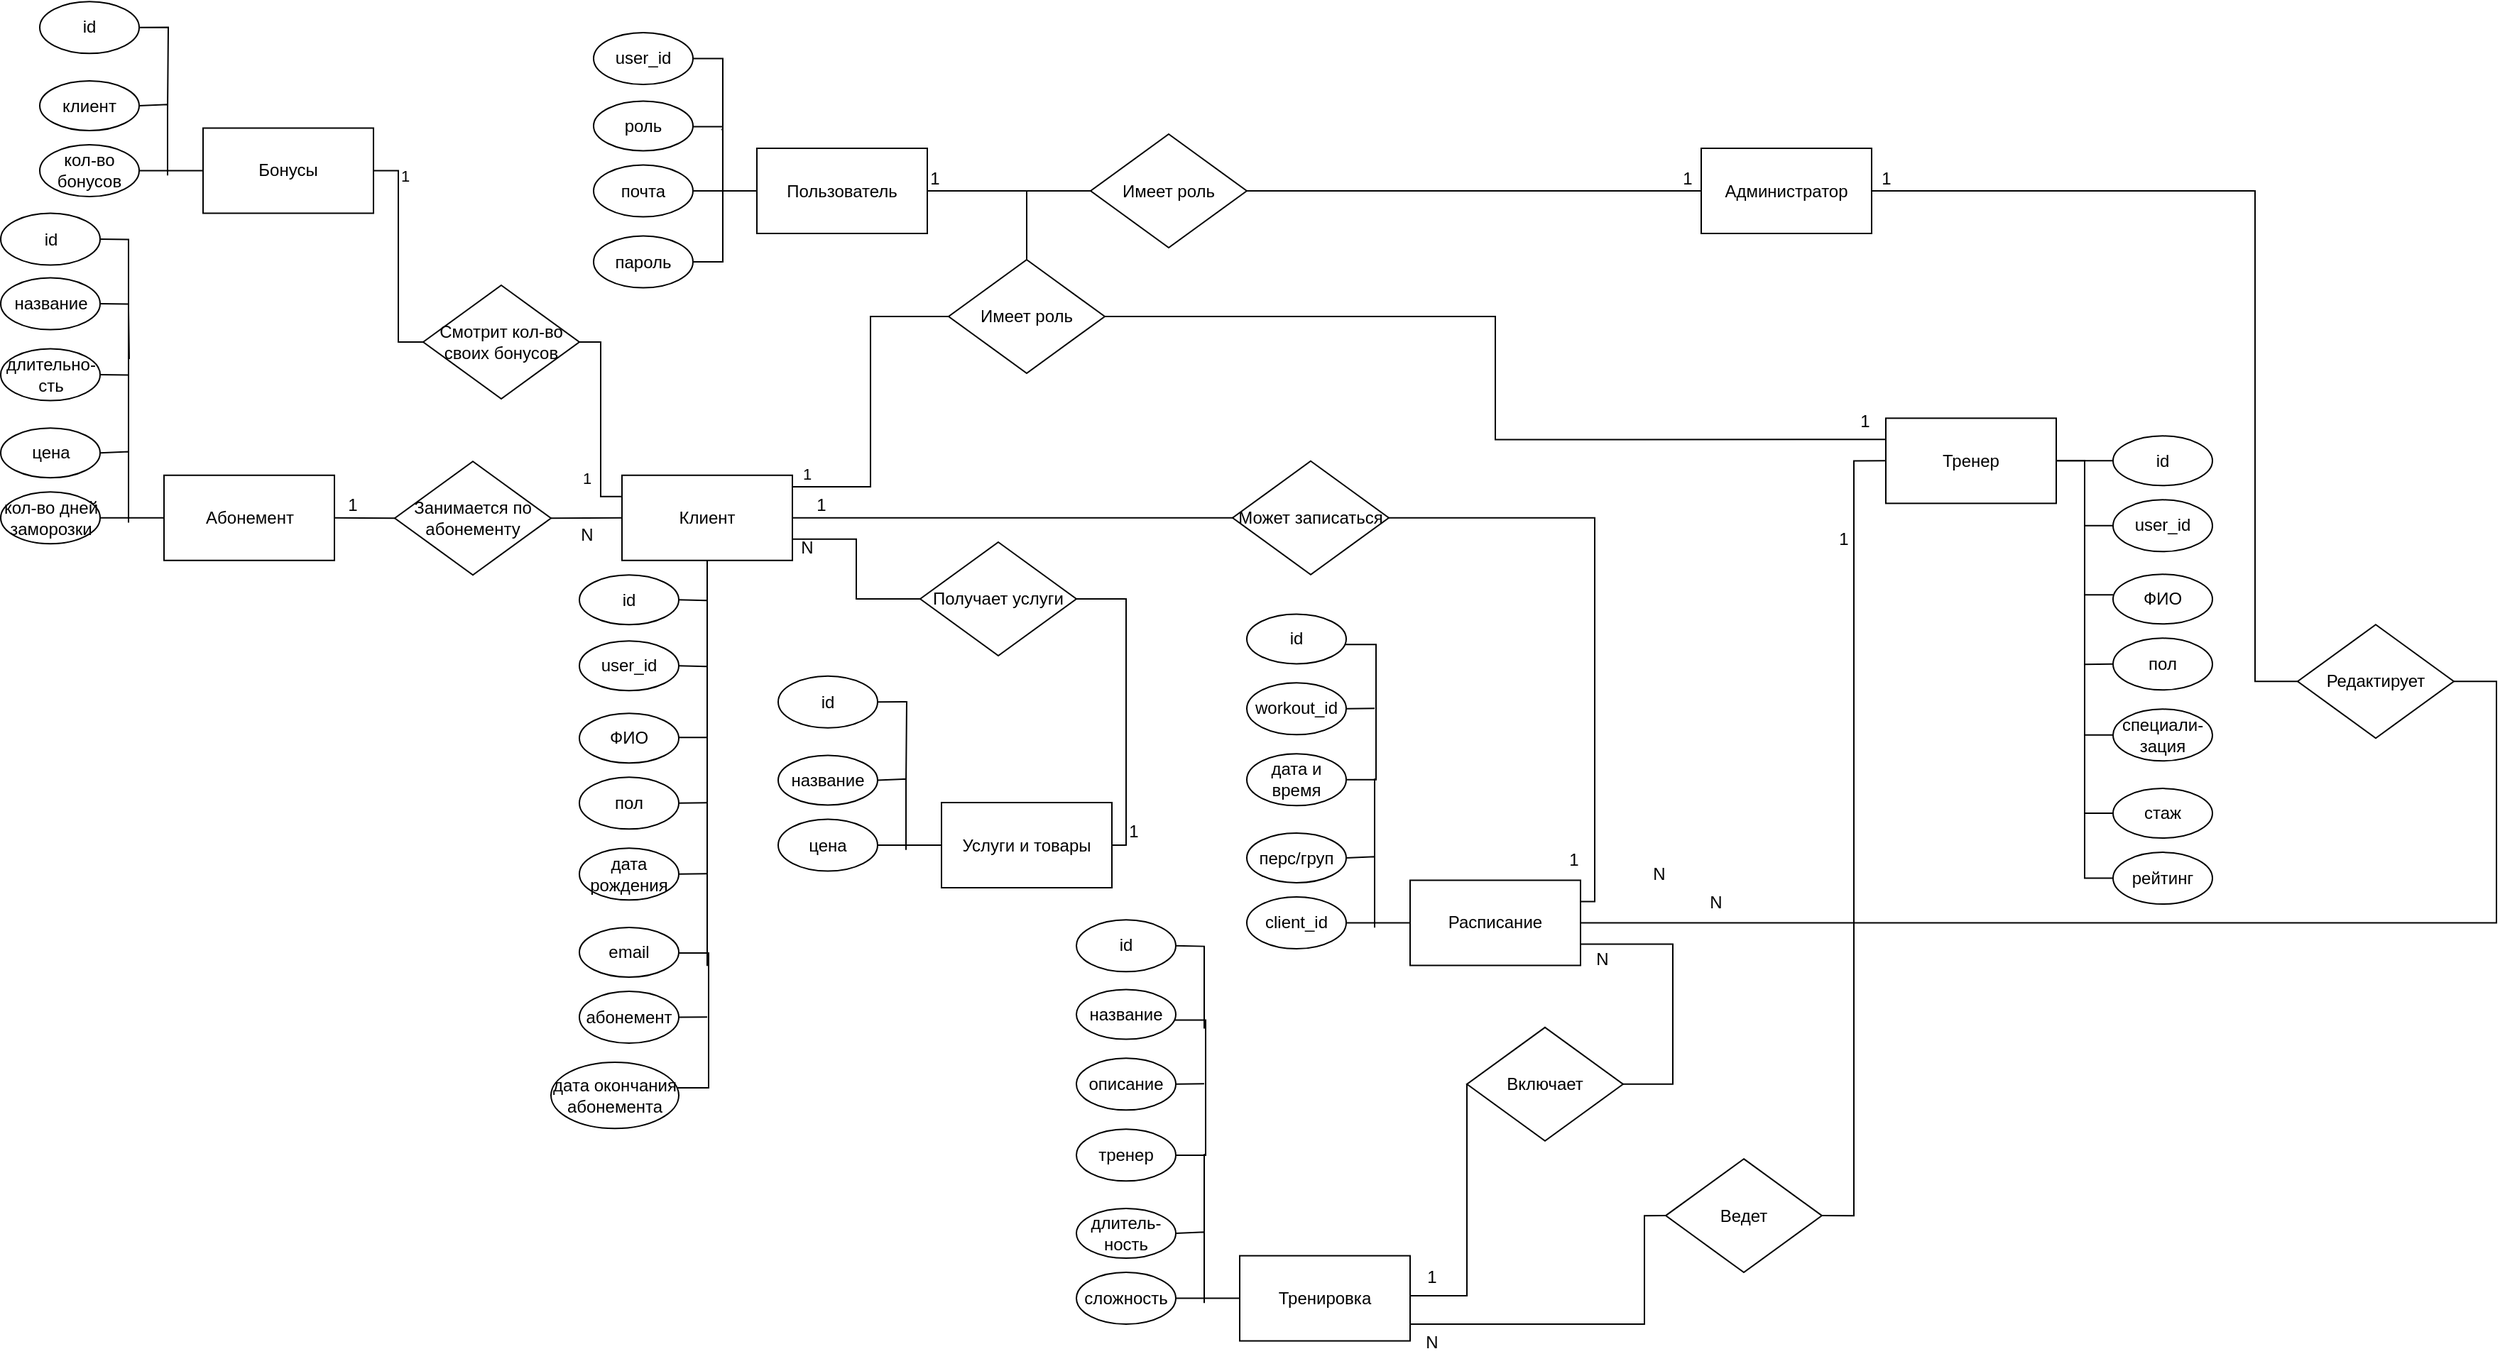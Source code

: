 <mxfile version="23.1.5" type="device">
  <diagram id="RnCLzUl4eSxEsvMVz8-o" name="Page-1">
    <mxGraphModel dx="2470" dy="843" grid="1" gridSize="10" guides="1" tooltips="1" connect="1" arrows="1" fold="1" page="1" pageScale="1" pageWidth="850" pageHeight="1100" math="0" shadow="0">
      <root>
        <mxCell id="0" />
        <mxCell id="1" parent="0" />
        <mxCell id="U9l8ZiFaZ61yjVG8_agF-72" style="edgeStyle=orthogonalEdgeStyle;rounded=0;orthogonalLoop=1;jettySize=auto;html=1;exitX=1;exitY=0.5;exitDx=0;exitDy=0;entryX=0.5;entryY=0;entryDx=0;entryDy=0;startArrow=none;startFill=0;endArrow=none;endFill=0;" parent="1" source="QEzAl2PrGgzdigAZb0rT-1" target="QEzAl2PrGgzdigAZb0rT-14" edge="1">
          <mxGeometry relative="1" as="geometry">
            <Array as="points">
              <mxPoint x="325" y="602" />
            </Array>
          </mxGeometry>
        </mxCell>
        <mxCell id="QEzAl2PrGgzdigAZb0rT-1" value="Пользователь" style="rounded=0;whiteSpace=wrap;html=1;" parent="1" vertex="1">
          <mxGeometry x="135" y="571.5" width="120" height="60" as="geometry" />
        </mxCell>
        <mxCell id="QEzAl2PrGgzdigAZb0rT-14" value="Имеет роль" style="rhombus;whiteSpace=wrap;html=1;" parent="1" vertex="1">
          <mxGeometry x="270" y="650" width="110" height="80" as="geometry" />
        </mxCell>
        <mxCell id="QEzAl2PrGgzdigAZb0rT-53" value="Получает услуги" style="rhombus;whiteSpace=wrap;html=1;" parent="1" vertex="1">
          <mxGeometry x="250" y="849" width="110" height="80" as="geometry" />
        </mxCell>
        <mxCell id="3AcrKB5KS1CkjY7Gb4UU-227" value="user_id" style="ellipse;whiteSpace=wrap;html=1;" parent="1" vertex="1">
          <mxGeometry x="20" y="490" width="70" height="36.5" as="geometry" />
        </mxCell>
        <mxCell id="3AcrKB5KS1CkjY7Gb4UU-230" value="роль" style="ellipse;whiteSpace=wrap;html=1;" parent="1" vertex="1">
          <mxGeometry x="20" y="538.25" width="70" height="35" as="geometry" />
        </mxCell>
        <mxCell id="3AcrKB5KS1CkjY7Gb4UU-231" value="почта" style="ellipse;whiteSpace=wrap;html=1;" parent="1" vertex="1">
          <mxGeometry x="20" y="583.25" width="70" height="36.5" as="geometry" />
        </mxCell>
        <mxCell id="3AcrKB5KS1CkjY7Gb4UU-232" value="пароль" style="ellipse;whiteSpace=wrap;html=1;" parent="1" vertex="1">
          <mxGeometry x="20" y="633.25" width="70" height="36.5" as="geometry" />
        </mxCell>
        <mxCell id="3AcrKB5KS1CkjY7Gb4UU-234" style="edgeStyle=orthogonalEdgeStyle;rounded=0;orthogonalLoop=1;jettySize=auto;html=1;startArrow=none;startFill=0;endArrow=none;endFill=0;" parent="1" source="3AcrKB5KS1CkjY7Gb4UU-232" target="3AcrKB5KS1CkjY7Gb4UU-230" edge="1">
          <mxGeometry relative="1" as="geometry">
            <mxPoint x="95.001" y="648.25" as="sourcePoint" />
            <mxPoint x="95.56" y="555.75" as="targetPoint" />
            <Array as="points">
              <mxPoint x="111" y="651.25" />
              <mxPoint x="111" y="556.25" />
            </Array>
          </mxGeometry>
        </mxCell>
        <mxCell id="3AcrKB5KS1CkjY7Gb4UU-235" value="" style="endArrow=none;html=1;rounded=0;exitX=1;exitY=0.5;exitDx=0;exitDy=0;" parent="1" source="3AcrKB5KS1CkjY7Gb4UU-231" target="QEzAl2PrGgzdigAZb0rT-1" edge="1">
          <mxGeometry width="50" height="50" relative="1" as="geometry">
            <mxPoint x="245" y="608.25" as="sourcePoint" />
            <mxPoint x="295" y="558.25" as="targetPoint" />
          </mxGeometry>
        </mxCell>
        <mxCell id="3AcrKB5KS1CkjY7Gb4UU-236" value="" style="endArrow=none;html=1;rounded=0;edgeStyle=orthogonalEdgeStyle;" parent="1" edge="1">
          <mxGeometry width="50" height="50" relative="1" as="geometry">
            <mxPoint x="90" y="508.25" as="sourcePoint" />
            <mxPoint x="110" y="558.25" as="targetPoint" />
            <Array as="points">
              <mxPoint x="90" y="509.25" />
              <mxPoint x="111" y="509.25" />
              <mxPoint x="111" y="558.25" />
            </Array>
          </mxGeometry>
        </mxCell>
        <mxCell id="3AcrKB5KS1CkjY7Gb4UU-237" value="Клиент" style="rounded=0;whiteSpace=wrap;html=1;" parent="1" vertex="1">
          <mxGeometry x="40" y="801.88" width="120" height="60" as="geometry" />
        </mxCell>
        <mxCell id="3AcrKB5KS1CkjY7Gb4UU-239" value="email" style="ellipse;whiteSpace=wrap;html=1;" parent="1" vertex="1">
          <mxGeometry x="10" y="1120.5" width="70" height="35" as="geometry" />
        </mxCell>
        <mxCell id="3AcrKB5KS1CkjY7Gb4UU-240" value="абонемент" style="ellipse;whiteSpace=wrap;html=1;" parent="1" vertex="1">
          <mxGeometry x="10" y="1165.5" width="70" height="36.5" as="geometry" />
        </mxCell>
        <mxCell id="3AcrKB5KS1CkjY7Gb4UU-241" value="дата окончания абонемента" style="ellipse;whiteSpace=wrap;html=1;" parent="1" vertex="1">
          <mxGeometry x="-10" y="1215.5" width="90" height="46.62" as="geometry" />
        </mxCell>
        <mxCell id="3AcrKB5KS1CkjY7Gb4UU-242" style="edgeStyle=orthogonalEdgeStyle;rounded=0;orthogonalLoop=1;jettySize=auto;html=1;startArrow=none;startFill=0;endArrow=none;endFill=0;" parent="1" source="3AcrKB5KS1CkjY7Gb4UU-241" target="3AcrKB5KS1CkjY7Gb4UU-239" edge="1">
          <mxGeometry relative="1" as="geometry">
            <mxPoint x="85.001" y="1230.5" as="sourcePoint" />
            <mxPoint x="85.56" y="1138" as="targetPoint" />
            <Array as="points">
              <mxPoint x="101" y="1233.5" />
              <mxPoint x="101" y="1138.5" />
            </Array>
          </mxGeometry>
        </mxCell>
        <mxCell id="3AcrKB5KS1CkjY7Gb4UU-249" value="ФИО" style="ellipse;whiteSpace=wrap;html=1;" parent="1" vertex="1">
          <mxGeometry x="10" y="969.62" width="70" height="35" as="geometry" />
        </mxCell>
        <mxCell id="3AcrKB5KS1CkjY7Gb4UU-250" value="пол" style="ellipse;whiteSpace=wrap;html=1;" parent="1" vertex="1">
          <mxGeometry x="10" y="1014.62" width="70" height="36.5" as="geometry" />
        </mxCell>
        <mxCell id="3AcrKB5KS1CkjY7Gb4UU-251" value="дата рождения" style="ellipse;whiteSpace=wrap;html=1;" parent="1" vertex="1">
          <mxGeometry x="10" y="1064.62" width="70" height="36.5" as="geometry" />
        </mxCell>
        <mxCell id="3AcrKB5KS1CkjY7Gb4UU-254" value="" style="endArrow=none;html=1;rounded=0;exitX=1;exitY=0.5;exitDx=0;exitDy=0;" parent="1" source="3AcrKB5KS1CkjY7Gb4UU-250" edge="1">
          <mxGeometry width="50" height="50" relative="1" as="geometry">
            <mxPoint x="120" y="1089.62" as="sourcePoint" />
            <mxPoint x="100" y="1032.62" as="targetPoint" />
          </mxGeometry>
        </mxCell>
        <mxCell id="3AcrKB5KS1CkjY7Gb4UU-256" value="id" style="ellipse;whiteSpace=wrap;html=1;" parent="1" vertex="1">
          <mxGeometry x="10" y="872.12" width="70" height="35" as="geometry" />
        </mxCell>
        <mxCell id="3AcrKB5KS1CkjY7Gb4UU-257" value="user_id" style="ellipse;whiteSpace=wrap;html=1;" parent="1" vertex="1">
          <mxGeometry x="10" y="918.62" width="70" height="35" as="geometry" />
        </mxCell>
        <mxCell id="3AcrKB5KS1CkjY7Gb4UU-259" value="" style="endArrow=none;html=1;rounded=0;entryX=1;entryY=0.5;entryDx=0;entryDy=0;" parent="1" target="3AcrKB5KS1CkjY7Gb4UU-256" edge="1">
          <mxGeometry width="50" height="50" relative="1" as="geometry">
            <mxPoint x="100" y="992.12" as="sourcePoint" />
            <mxPoint x="320" y="1182.12" as="targetPoint" />
            <Array as="points">
              <mxPoint x="100" y="890.12" />
            </Array>
          </mxGeometry>
        </mxCell>
        <mxCell id="3AcrKB5KS1CkjY7Gb4UU-260" value="Тренер" style="rounded=0;whiteSpace=wrap;html=1;" parent="1" vertex="1">
          <mxGeometry x="930" y="761.68" width="120" height="60" as="geometry" />
        </mxCell>
        <mxCell id="3AcrKB5KS1CkjY7Gb4UU-261" value="стаж" style="ellipse;whiteSpace=wrap;html=1;" parent="1" vertex="1">
          <mxGeometry x="1090" y="1022.56" width="70" height="35" as="geometry" />
        </mxCell>
        <mxCell id="3AcrKB5KS1CkjY7Gb4UU-262" value="рейтинг" style="ellipse;whiteSpace=wrap;html=1;" parent="1" vertex="1">
          <mxGeometry x="1090" y="1067.56" width="70" height="36.5" as="geometry" />
        </mxCell>
        <mxCell id="3AcrKB5KS1CkjY7Gb4UU-266" value="ФИО" style="ellipse;whiteSpace=wrap;html=1;" parent="1" vertex="1">
          <mxGeometry x="1090" y="871.68" width="70" height="35" as="geometry" />
        </mxCell>
        <mxCell id="3AcrKB5KS1CkjY7Gb4UU-267" value="пол" style="ellipse;whiteSpace=wrap;html=1;" parent="1" vertex="1">
          <mxGeometry x="1090" y="916.68" width="70" height="36.5" as="geometry" />
        </mxCell>
        <mxCell id="3AcrKB5KS1CkjY7Gb4UU-268" value="специали-&lt;br&gt;зация" style="ellipse;whiteSpace=wrap;html=1;" parent="1" vertex="1">
          <mxGeometry x="1090" y="966.68" width="70" height="36.5" as="geometry" />
        </mxCell>
        <mxCell id="3AcrKB5KS1CkjY7Gb4UU-272" value="id" style="ellipse;whiteSpace=wrap;html=1;" parent="1" vertex="1">
          <mxGeometry x="1090" y="774.18" width="70" height="35" as="geometry" />
        </mxCell>
        <mxCell id="3AcrKB5KS1CkjY7Gb4UU-273" value="user_id" style="ellipse;whiteSpace=wrap;html=1;" parent="1" vertex="1">
          <mxGeometry x="1090" y="819.18" width="70" height="36.5" as="geometry" />
        </mxCell>
        <mxCell id="3AcrKB5KS1CkjY7Gb4UU-277" value="Тренировка" style="rounded=0;whiteSpace=wrap;html=1;" parent="1" vertex="1">
          <mxGeometry x="475" y="1351.81" width="120" height="60" as="geometry" />
        </mxCell>
        <mxCell id="3AcrKB5KS1CkjY7Gb4UU-278" value="длитель-ность" style="ellipse;whiteSpace=wrap;html=1;" parent="1" vertex="1">
          <mxGeometry x="360" y="1318.56" width="70" height="35" as="geometry" />
        </mxCell>
        <mxCell id="3AcrKB5KS1CkjY7Gb4UU-279" value="сложность" style="ellipse;whiteSpace=wrap;html=1;" parent="1" vertex="1">
          <mxGeometry x="360" y="1363.56" width="70" height="36.5" as="geometry" />
        </mxCell>
        <mxCell id="3AcrKB5KS1CkjY7Gb4UU-280" value="" style="endArrow=none;html=1;rounded=0;exitX=1;exitY=0.5;exitDx=0;exitDy=0;" parent="1" source="3AcrKB5KS1CkjY7Gb4UU-279" target="3AcrKB5KS1CkjY7Gb4UU-277" edge="1">
          <mxGeometry width="50" height="50" relative="1" as="geometry">
            <mxPoint x="585" y="1388.56" as="sourcePoint" />
            <mxPoint x="635" y="1338.56" as="targetPoint" />
          </mxGeometry>
        </mxCell>
        <mxCell id="3AcrKB5KS1CkjY7Gb4UU-281" value="название" style="ellipse;whiteSpace=wrap;html=1;" parent="1" vertex="1">
          <mxGeometry x="360" y="1164.31" width="70" height="35" as="geometry" />
        </mxCell>
        <mxCell id="3AcrKB5KS1CkjY7Gb4UU-282" value="описание" style="ellipse;whiteSpace=wrap;html=1;" parent="1" vertex="1">
          <mxGeometry x="360" y="1212.68" width="70" height="36.5" as="geometry" />
        </mxCell>
        <mxCell id="3AcrKB5KS1CkjY7Gb4UU-283" value="тренер" style="ellipse;whiteSpace=wrap;html=1;" parent="1" vertex="1">
          <mxGeometry x="360" y="1262.68" width="70" height="36.5" as="geometry" />
        </mxCell>
        <mxCell id="3AcrKB5KS1CkjY7Gb4UU-284" style="edgeStyle=orthogonalEdgeStyle;rounded=0;orthogonalLoop=1;jettySize=auto;html=1;startArrow=none;startFill=0;endArrow=none;endFill=0;" parent="1" source="3AcrKB5KS1CkjY7Gb4UU-283" target="3AcrKB5KS1CkjY7Gb4UU-281" edge="1">
          <mxGeometry relative="1" as="geometry">
            <mxPoint x="435.001" y="1277.68" as="sourcePoint" />
            <mxPoint x="435.56" y="1185.18" as="targetPoint" />
            <Array as="points">
              <mxPoint x="451" y="1280.68" />
              <mxPoint x="451" y="1185.68" />
            </Array>
          </mxGeometry>
        </mxCell>
        <mxCell id="3AcrKB5KS1CkjY7Gb4UU-285" value="" style="endArrow=none;html=1;rounded=0;exitX=1;exitY=0.5;exitDx=0;exitDy=0;" parent="1" source="3AcrKB5KS1CkjY7Gb4UU-282" edge="1">
          <mxGeometry width="50" height="50" relative="1" as="geometry">
            <mxPoint x="470" y="1287.68" as="sourcePoint" />
            <mxPoint x="450" y="1230.68" as="targetPoint" />
          </mxGeometry>
        </mxCell>
        <mxCell id="3AcrKB5KS1CkjY7Gb4UU-286" value="" style="endArrow=none;html=1;rounded=0;" parent="1" edge="1">
          <mxGeometry width="50" height="50" relative="1" as="geometry">
            <mxPoint x="450" y="1340.18" as="sourcePoint" />
            <mxPoint x="450" y="1280.18" as="targetPoint" />
          </mxGeometry>
        </mxCell>
        <mxCell id="3AcrKB5KS1CkjY7Gb4UU-288" value="id" style="ellipse;whiteSpace=wrap;html=1;" parent="1" vertex="1">
          <mxGeometry x="360" y="1115.18" width="70" height="36.5" as="geometry" />
        </mxCell>
        <mxCell id="3AcrKB5KS1CkjY7Gb4UU-289" value="" style="endArrow=none;html=1;rounded=0;exitX=1;exitY=0.5;exitDx=0;exitDy=0;" parent="1" source="3AcrKB5KS1CkjY7Gb4UU-288" edge="1">
          <mxGeometry width="50" height="50" relative="1" as="geometry">
            <mxPoint x="470" y="1190.18" as="sourcePoint" />
            <mxPoint x="450" y="1191.81" as="targetPoint" />
            <Array as="points">
              <mxPoint x="450" y="1133.81" />
            </Array>
          </mxGeometry>
        </mxCell>
        <mxCell id="3AcrKB5KS1CkjY7Gb4UU-291" value="" style="endArrow=none;html=1;rounded=0;entryX=1;entryY=0.5;entryDx=0;entryDy=0;" parent="1" target="3AcrKB5KS1CkjY7Gb4UU-278" edge="1">
          <mxGeometry width="50" height="50" relative="1" as="geometry">
            <mxPoint x="450" y="1385.18" as="sourcePoint" />
            <mxPoint x="490" y="1455.18" as="targetPoint" />
            <Array as="points">
              <mxPoint x="450" y="1335.18" />
            </Array>
          </mxGeometry>
        </mxCell>
        <mxCell id="3AcrKB5KS1CkjY7Gb4UU-292" value="Расписание" style="rounded=0;whiteSpace=wrap;html=1;" parent="1" vertex="1">
          <mxGeometry x="595" y="1087.25" width="120" height="60" as="geometry" />
        </mxCell>
        <mxCell id="3AcrKB5KS1CkjY7Gb4UU-293" value="перс/груп" style="ellipse;whiteSpace=wrap;html=1;" parent="1" vertex="1">
          <mxGeometry x="480" y="1054" width="70" height="35" as="geometry" />
        </mxCell>
        <mxCell id="3AcrKB5KS1CkjY7Gb4UU-294" value="client_id" style="ellipse;whiteSpace=wrap;html=1;" parent="1" vertex="1">
          <mxGeometry x="480" y="1099" width="70" height="36.5" as="geometry" />
        </mxCell>
        <mxCell id="3AcrKB5KS1CkjY7Gb4UU-295" value="" style="endArrow=none;html=1;rounded=0;exitX=1;exitY=0.5;exitDx=0;exitDy=0;" parent="1" source="3AcrKB5KS1CkjY7Gb4UU-294" target="3AcrKB5KS1CkjY7Gb4UU-292" edge="1">
          <mxGeometry width="50" height="50" relative="1" as="geometry">
            <mxPoint x="705" y="1124" as="sourcePoint" />
            <mxPoint x="755" y="1074" as="targetPoint" />
          </mxGeometry>
        </mxCell>
        <mxCell id="3AcrKB5KS1CkjY7Gb4UU-296" value="id" style="ellipse;whiteSpace=wrap;html=1;" parent="1" vertex="1">
          <mxGeometry x="480" y="899.75" width="70" height="35" as="geometry" />
        </mxCell>
        <mxCell id="3AcrKB5KS1CkjY7Gb4UU-297" value="workout_id" style="ellipse;whiteSpace=wrap;html=1;" parent="1" vertex="1">
          <mxGeometry x="480" y="948.12" width="70" height="36.5" as="geometry" />
        </mxCell>
        <mxCell id="3AcrKB5KS1CkjY7Gb4UU-298" value="дата и время" style="ellipse;whiteSpace=wrap;html=1;" parent="1" vertex="1">
          <mxGeometry x="480" y="998.12" width="70" height="36.5" as="geometry" />
        </mxCell>
        <mxCell id="3AcrKB5KS1CkjY7Gb4UU-299" style="edgeStyle=orthogonalEdgeStyle;rounded=0;orthogonalLoop=1;jettySize=auto;html=1;startArrow=none;startFill=0;endArrow=none;endFill=0;" parent="1" source="3AcrKB5KS1CkjY7Gb4UU-298" target="3AcrKB5KS1CkjY7Gb4UU-296" edge="1">
          <mxGeometry relative="1" as="geometry">
            <mxPoint x="555.001" y="1013.12" as="sourcePoint" />
            <mxPoint x="555.56" y="920.62" as="targetPoint" />
            <Array as="points">
              <mxPoint x="571" y="1016.12" />
              <mxPoint x="571" y="921.12" />
            </Array>
          </mxGeometry>
        </mxCell>
        <mxCell id="3AcrKB5KS1CkjY7Gb4UU-300" value="" style="endArrow=none;html=1;rounded=0;exitX=1;exitY=0.5;exitDx=0;exitDy=0;" parent="1" source="3AcrKB5KS1CkjY7Gb4UU-297" edge="1">
          <mxGeometry width="50" height="50" relative="1" as="geometry">
            <mxPoint x="590" y="1023.12" as="sourcePoint" />
            <mxPoint x="570" y="966.12" as="targetPoint" />
          </mxGeometry>
        </mxCell>
        <mxCell id="3AcrKB5KS1CkjY7Gb4UU-301" value="" style="endArrow=none;html=1;rounded=0;" parent="1" edge="1">
          <mxGeometry width="50" height="50" relative="1" as="geometry">
            <mxPoint x="570" y="1075.62" as="sourcePoint" />
            <mxPoint x="570" y="1015.62" as="targetPoint" />
          </mxGeometry>
        </mxCell>
        <mxCell id="3AcrKB5KS1CkjY7Gb4UU-304" value="" style="endArrow=none;html=1;rounded=0;entryX=1;entryY=0.5;entryDx=0;entryDy=0;" parent="1" target="3AcrKB5KS1CkjY7Gb4UU-293" edge="1">
          <mxGeometry width="50" height="50" relative="1" as="geometry">
            <mxPoint x="570" y="1120.62" as="sourcePoint" />
            <mxPoint x="610" y="1190.62" as="targetPoint" />
            <Array as="points">
              <mxPoint x="570" y="1070.62" />
            </Array>
          </mxGeometry>
        </mxCell>
        <mxCell id="3AcrKB5KS1CkjY7Gb4UU-306" value="Абонемент" style="rounded=0;whiteSpace=wrap;html=1;" parent="1" vertex="1">
          <mxGeometry x="-282.5" y="801.88" width="120" height="60" as="geometry" />
        </mxCell>
        <mxCell id="3AcrKB5KS1CkjY7Gb4UU-307" value="цена" style="ellipse;whiteSpace=wrap;html=1;" parent="1" vertex="1">
          <mxGeometry x="-397.5" y="768.63" width="70" height="35" as="geometry" />
        </mxCell>
        <mxCell id="3AcrKB5KS1CkjY7Gb4UU-308" value="кол-во дней заморозки" style="ellipse;whiteSpace=wrap;html=1;" parent="1" vertex="1">
          <mxGeometry x="-397.5" y="813.63" width="70" height="36.5" as="geometry" />
        </mxCell>
        <mxCell id="3AcrKB5KS1CkjY7Gb4UU-309" value="" style="endArrow=none;html=1;rounded=0;exitX=1;exitY=0.5;exitDx=0;exitDy=0;" parent="1" source="3AcrKB5KS1CkjY7Gb4UU-308" target="3AcrKB5KS1CkjY7Gb4UU-306" edge="1">
          <mxGeometry width="50" height="50" relative="1" as="geometry">
            <mxPoint x="-172.5" y="838.63" as="sourcePoint" />
            <mxPoint x="-122.5" y="788.63" as="targetPoint" />
          </mxGeometry>
        </mxCell>
        <mxCell id="3AcrKB5KS1CkjY7Gb4UU-311" value="название" style="ellipse;whiteSpace=wrap;html=1;" parent="1" vertex="1">
          <mxGeometry x="-397.5" y="662.75" width="70" height="36.5" as="geometry" />
        </mxCell>
        <mxCell id="3AcrKB5KS1CkjY7Gb4UU-312" value="длительно-сть" style="ellipse;whiteSpace=wrap;html=1;" parent="1" vertex="1">
          <mxGeometry x="-397.5" y="712.75" width="70" height="36.5" as="geometry" />
        </mxCell>
        <mxCell id="3AcrKB5KS1CkjY7Gb4UU-314" value="" style="endArrow=none;html=1;rounded=0;exitX=1;exitY=0.5;exitDx=0;exitDy=0;entryX=1;entryY=0.5;entryDx=0;entryDy=0;" parent="1" source="3AcrKB5KS1CkjY7Gb4UU-311" target="3AcrKB5KS1CkjY7Gb4UU-312" edge="1">
          <mxGeometry width="50" height="50" relative="1" as="geometry">
            <mxPoint x="-287.5" y="737.75" as="sourcePoint" />
            <mxPoint x="-307.5" y="680.75" as="targetPoint" />
            <Array as="points">
              <mxPoint x="-307.5" y="681.25" />
              <mxPoint x="-307.5" y="731.25" />
            </Array>
          </mxGeometry>
        </mxCell>
        <mxCell id="3AcrKB5KS1CkjY7Gb4UU-315" value="" style="endArrow=none;html=1;rounded=0;" parent="1" edge="1">
          <mxGeometry width="50" height="50" relative="1" as="geometry">
            <mxPoint x="-307.5" y="790.25" as="sourcePoint" />
            <mxPoint x="-307.5" y="730.25" as="targetPoint" />
          </mxGeometry>
        </mxCell>
        <mxCell id="3AcrKB5KS1CkjY7Gb4UU-318" value="" style="endArrow=none;html=1;rounded=0;entryX=1;entryY=0.5;entryDx=0;entryDy=0;" parent="1" target="3AcrKB5KS1CkjY7Gb4UU-307" edge="1">
          <mxGeometry width="50" height="50" relative="1" as="geometry">
            <mxPoint x="-307.5" y="835.25" as="sourcePoint" />
            <mxPoint x="-267.5" y="905.25" as="targetPoint" />
            <Array as="points">
              <mxPoint x="-307.5" y="785.25" />
            </Array>
          </mxGeometry>
        </mxCell>
        <mxCell id="3AcrKB5KS1CkjY7Gb4UU-320" value="Бонусы" style="rounded=0;whiteSpace=wrap;html=1;" parent="1" vertex="1">
          <mxGeometry x="-255" y="557.25" width="120" height="60" as="geometry" />
        </mxCell>
        <mxCell id="3AcrKB5KS1CkjY7Gb4UU-321" value="клиент" style="ellipse;whiteSpace=wrap;html=1;" parent="1" vertex="1">
          <mxGeometry x="-370" y="524.0" width="70" height="35" as="geometry" />
        </mxCell>
        <mxCell id="3AcrKB5KS1CkjY7Gb4UU-322" value="кол-во бонусов" style="ellipse;whiteSpace=wrap;html=1;" parent="1" vertex="1">
          <mxGeometry x="-370" y="569.0" width="70" height="36.5" as="geometry" />
        </mxCell>
        <mxCell id="3AcrKB5KS1CkjY7Gb4UU-323" value="" style="endArrow=none;html=1;rounded=0;exitX=1;exitY=0.5;exitDx=0;exitDy=0;" parent="1" source="3AcrKB5KS1CkjY7Gb4UU-322" target="3AcrKB5KS1CkjY7Gb4UU-320" edge="1">
          <mxGeometry width="50" height="50" relative="1" as="geometry">
            <mxPoint x="-145" y="594.0" as="sourcePoint" />
            <mxPoint x="-95" y="544.0" as="targetPoint" />
          </mxGeometry>
        </mxCell>
        <mxCell id="3AcrKB5KS1CkjY7Gb4UU-325" value="id" style="ellipse;whiteSpace=wrap;html=1;" parent="1" vertex="1">
          <mxGeometry x="-370" y="468.12" width="70" height="36.5" as="geometry" />
        </mxCell>
        <mxCell id="3AcrKB5KS1CkjY7Gb4UU-327" value="" style="endArrow=none;html=1;rounded=0;entryX=1;entryY=0.5;entryDx=0;entryDy=0;" parent="1" target="3AcrKB5KS1CkjY7Gb4UU-325" edge="1">
          <mxGeometry width="50" height="50" relative="1" as="geometry">
            <mxPoint x="-280" y="545.62" as="sourcePoint" />
            <mxPoint x="-280" y="485.62" as="targetPoint" />
            <Array as="points">
              <mxPoint x="-279.5" y="486.24" />
            </Array>
          </mxGeometry>
        </mxCell>
        <mxCell id="3AcrKB5KS1CkjY7Gb4UU-328" value="" style="endArrow=none;html=1;rounded=0;entryX=1;entryY=0.5;entryDx=0;entryDy=0;" parent="1" target="3AcrKB5KS1CkjY7Gb4UU-321" edge="1">
          <mxGeometry width="50" height="50" relative="1" as="geometry">
            <mxPoint x="-280" y="590.62" as="sourcePoint" />
            <mxPoint x="-240" y="660.62" as="targetPoint" />
            <Array as="points">
              <mxPoint x="-280" y="540.62" />
            </Array>
          </mxGeometry>
        </mxCell>
        <mxCell id="3AcrKB5KS1CkjY7Gb4UU-329" value="Услуги и товары" style="rounded=0;whiteSpace=wrap;html=1;" parent="1" vertex="1">
          <mxGeometry x="265" y="1032.5" width="120" height="60" as="geometry" />
        </mxCell>
        <mxCell id="3AcrKB5KS1CkjY7Gb4UU-330" value="название" style="ellipse;whiteSpace=wrap;html=1;" parent="1" vertex="1">
          <mxGeometry x="150" y="999.25" width="70" height="35" as="geometry" />
        </mxCell>
        <mxCell id="3AcrKB5KS1CkjY7Gb4UU-331" value="цена" style="ellipse;whiteSpace=wrap;html=1;" parent="1" vertex="1">
          <mxGeometry x="150" y="1044.25" width="70" height="36.5" as="geometry" />
        </mxCell>
        <mxCell id="3AcrKB5KS1CkjY7Gb4UU-332" value="" style="endArrow=none;html=1;rounded=0;exitX=1;exitY=0.5;exitDx=0;exitDy=0;" parent="1" source="3AcrKB5KS1CkjY7Gb4UU-331" target="3AcrKB5KS1CkjY7Gb4UU-329" edge="1">
          <mxGeometry width="50" height="50" relative="1" as="geometry">
            <mxPoint x="375" y="1069.25" as="sourcePoint" />
            <mxPoint x="425" y="1019.25" as="targetPoint" />
          </mxGeometry>
        </mxCell>
        <mxCell id="3AcrKB5KS1CkjY7Gb4UU-333" value="id" style="ellipse;whiteSpace=wrap;html=1;" parent="1" vertex="1">
          <mxGeometry x="150" y="943.37" width="70" height="36.5" as="geometry" />
        </mxCell>
        <mxCell id="3AcrKB5KS1CkjY7Gb4UU-334" value="" style="endArrow=none;html=1;rounded=0;entryX=1;entryY=0.5;entryDx=0;entryDy=0;" parent="1" target="3AcrKB5KS1CkjY7Gb4UU-333" edge="1">
          <mxGeometry width="50" height="50" relative="1" as="geometry">
            <mxPoint x="240" y="1020.87" as="sourcePoint" />
            <mxPoint x="240" y="960.87" as="targetPoint" />
            <Array as="points">
              <mxPoint x="240.5" y="961.49" />
            </Array>
          </mxGeometry>
        </mxCell>
        <mxCell id="3AcrKB5KS1CkjY7Gb4UU-335" value="" style="endArrow=none;html=1;rounded=0;entryX=1;entryY=0.5;entryDx=0;entryDy=0;" parent="1" target="3AcrKB5KS1CkjY7Gb4UU-330" edge="1">
          <mxGeometry width="50" height="50" relative="1" as="geometry">
            <mxPoint x="240" y="1065.87" as="sourcePoint" />
            <mxPoint x="280" y="1135.87" as="targetPoint" />
            <Array as="points">
              <mxPoint x="240" y="1015.87" />
            </Array>
          </mxGeometry>
        </mxCell>
        <mxCell id="3AcrKB5KS1CkjY7Gb4UU-338" value="" style="endArrow=none;html=1;rounded=0;entryX=0;entryY=0.5;entryDx=0;entryDy=0;exitX=1;exitY=0.5;exitDx=0;exitDy=0;edgeStyle=orthogonalEdgeStyle;" parent="1" source="3AcrKB5KS1CkjY7Gb4UU-237" target="QEzAl2PrGgzdigAZb0rT-14" edge="1">
          <mxGeometry width="50" height="50" relative="1" as="geometry">
            <mxPoint x="70" y="860" as="sourcePoint" />
            <mxPoint x="120" y="810" as="targetPoint" />
            <Array as="points">
              <mxPoint x="160" y="810" />
              <mxPoint x="215" y="810" />
              <mxPoint x="215" y="690" />
            </Array>
          </mxGeometry>
        </mxCell>
        <mxCell id="3AcrKB5KS1CkjY7Gb4UU-386" value="1" style="edgeLabel;html=1;align=center;verticalAlign=middle;resizable=0;points=[];" parent="3AcrKB5KS1CkjY7Gb4UU-338" vertex="1" connectable="0">
          <mxGeometry x="-0.747" y="1" relative="1" as="geometry">
            <mxPoint y="-8" as="offset" />
          </mxGeometry>
        </mxCell>
        <mxCell id="3AcrKB5KS1CkjY7Gb4UU-339" value="" style="endArrow=none;html=1;rounded=0;entryX=0.5;entryY=1;entryDx=0;entryDy=0;" parent="1" target="3AcrKB5KS1CkjY7Gb4UU-237" edge="1">
          <mxGeometry width="50" height="50" relative="1" as="geometry">
            <mxPoint x="100" y="1147.62" as="sourcePoint" />
            <mxPoint x="210" y="1017.62" as="targetPoint" />
          </mxGeometry>
        </mxCell>
        <mxCell id="3AcrKB5KS1CkjY7Gb4UU-341" value="" style="endArrow=none;html=1;rounded=0;exitX=1;exitY=0.5;exitDx=0;exitDy=0;" parent="1" source="3AcrKB5KS1CkjY7Gb4UU-257" edge="1">
          <mxGeometry width="50" height="50" relative="1" as="geometry">
            <mxPoint x="160" y="1067.62" as="sourcePoint" />
            <mxPoint x="100" y="936.62" as="targetPoint" />
          </mxGeometry>
        </mxCell>
        <mxCell id="3AcrKB5KS1CkjY7Gb4UU-342" value="" style="endArrow=none;html=1;rounded=0;" parent="1" edge="1">
          <mxGeometry width="50" height="50" relative="1" as="geometry">
            <mxPoint x="80" y="986.62" as="sourcePoint" />
            <mxPoint x="100" y="986.62" as="targetPoint" />
          </mxGeometry>
        </mxCell>
        <mxCell id="3AcrKB5KS1CkjY7Gb4UU-343" value="" style="endArrow=none;html=1;rounded=0;exitX=1;exitY=0.5;exitDx=0;exitDy=0;" parent="1" source="3AcrKB5KS1CkjY7Gb4UU-251" edge="1">
          <mxGeometry width="50" height="50" relative="1" as="geometry">
            <mxPoint x="90" y="996.62" as="sourcePoint" />
            <mxPoint x="100" y="1082.62" as="targetPoint" />
          </mxGeometry>
        </mxCell>
        <mxCell id="3AcrKB5KS1CkjY7Gb4UU-344" value="" style="endArrow=none;html=1;rounded=0;entryX=1;entryY=0.5;entryDx=0;entryDy=0;" parent="1" target="3AcrKB5KS1CkjY7Gb4UU-240" edge="1">
          <mxGeometry width="50" height="50" relative="1" as="geometry">
            <mxPoint x="100" y="1183.62" as="sourcePoint" />
            <mxPoint x="120" y="1006.62" as="targetPoint" />
          </mxGeometry>
        </mxCell>
        <mxCell id="3AcrKB5KS1CkjY7Gb4UU-345" value="" style="endArrow=none;html=1;rounded=0;exitX=1;exitY=0.75;exitDx=0;exitDy=0;entryX=0;entryY=0.5;entryDx=0;entryDy=0;edgeStyle=orthogonalEdgeStyle;" parent="1" source="3AcrKB5KS1CkjY7Gb4UU-237" target="QEzAl2PrGgzdigAZb0rT-53" edge="1">
          <mxGeometry width="50" height="50" relative="1" as="geometry">
            <mxPoint x="500" y="910" as="sourcePoint" />
            <mxPoint x="550" y="860" as="targetPoint" />
          </mxGeometry>
        </mxCell>
        <mxCell id="3AcrKB5KS1CkjY7Gb4UU-346" value="" style="endArrow=none;html=1;rounded=0;exitX=1;exitY=0.5;exitDx=0;exitDy=0;entryX=1;entryY=0.5;entryDx=0;entryDy=0;edgeStyle=orthogonalEdgeStyle;" parent="1" source="QEzAl2PrGgzdigAZb0rT-53" target="3AcrKB5KS1CkjY7Gb4UU-329" edge="1">
          <mxGeometry width="50" height="50" relative="1" as="geometry">
            <mxPoint x="430" y="980" as="sourcePoint" />
            <mxPoint x="480" y="930" as="targetPoint" />
          </mxGeometry>
        </mxCell>
        <mxCell id="3AcrKB5KS1CkjY7Gb4UU-347" value="Занимается по абонементу" style="rhombus;whiteSpace=wrap;html=1;" parent="1" vertex="1">
          <mxGeometry x="-120" y="792.12" width="110" height="80" as="geometry" />
        </mxCell>
        <mxCell id="3AcrKB5KS1CkjY7Gb4UU-348" value="" style="endArrow=none;html=1;rounded=0;entryX=0;entryY=0.5;entryDx=0;entryDy=0;exitX=1;exitY=0.5;exitDx=0;exitDy=0;" parent="1" source="3AcrKB5KS1CkjY7Gb4UU-347" target="3AcrKB5KS1CkjY7Gb4UU-237" edge="1">
          <mxGeometry width="50" height="50" relative="1" as="geometry">
            <mxPoint x="-110" y="620" as="sourcePoint" />
            <mxPoint x="-60" y="570" as="targetPoint" />
          </mxGeometry>
        </mxCell>
        <mxCell id="3AcrKB5KS1CkjY7Gb4UU-349" value="" style="endArrow=none;html=1;rounded=0;entryX=1;entryY=0.5;entryDx=0;entryDy=0;exitX=0;exitY=0.5;exitDx=0;exitDy=0;" parent="1" source="3AcrKB5KS1CkjY7Gb4UU-347" target="3AcrKB5KS1CkjY7Gb4UU-306" edge="1">
          <mxGeometry width="50" height="50" relative="1" as="geometry">
            <mxPoint x="-140" y="740" as="sourcePoint" />
            <mxPoint x="-90" y="690" as="targetPoint" />
          </mxGeometry>
        </mxCell>
        <mxCell id="3AcrKB5KS1CkjY7Gb4UU-351" value="Может записаться" style="rhombus;whiteSpace=wrap;html=1;" parent="1" vertex="1">
          <mxGeometry x="470" y="791.88" width="110" height="80" as="geometry" />
        </mxCell>
        <mxCell id="3AcrKB5KS1CkjY7Gb4UU-352" value="" style="endArrow=none;html=1;rounded=0;exitX=1;exitY=0.5;exitDx=0;exitDy=0;entryX=0;entryY=0.5;entryDx=0;entryDy=0;" parent="1" source="3AcrKB5KS1CkjY7Gb4UU-237" target="3AcrKB5KS1CkjY7Gb4UU-351" edge="1">
          <mxGeometry width="50" height="50" relative="1" as="geometry">
            <mxPoint x="780" y="680" as="sourcePoint" />
            <mxPoint x="830" y="630" as="targetPoint" />
          </mxGeometry>
        </mxCell>
        <mxCell id="3AcrKB5KS1CkjY7Gb4UU-353" value="" style="endArrow=none;html=1;rounded=0;entryX=1;entryY=0.5;entryDx=0;entryDy=0;exitX=1;exitY=0.25;exitDx=0;exitDy=0;edgeStyle=orthogonalEdgeStyle;" parent="1" source="3AcrKB5KS1CkjY7Gb4UU-292" target="3AcrKB5KS1CkjY7Gb4UU-351" edge="1">
          <mxGeometry width="50" height="50" relative="1" as="geometry">
            <mxPoint x="1040" y="890" as="sourcePoint" />
            <mxPoint x="1090" y="840" as="targetPoint" />
          </mxGeometry>
        </mxCell>
        <mxCell id="3AcrKB5KS1CkjY7Gb4UU-354" value="" style="endArrow=none;html=1;rounded=0;entryX=1;entryY=0.5;entryDx=0;entryDy=0;exitX=0;exitY=0.5;exitDx=0;exitDy=0;edgeStyle=elbowEdgeStyle;" parent="1" source="3AcrKB5KS1CkjY7Gb4UU-262" target="3AcrKB5KS1CkjY7Gb4UU-260" edge="1">
          <mxGeometry width="50" height="50" relative="1" as="geometry">
            <mxPoint x="1010" y="844.12" as="sourcePoint" />
            <mxPoint x="1060" y="794.12" as="targetPoint" />
          </mxGeometry>
        </mxCell>
        <mxCell id="3AcrKB5KS1CkjY7Gb4UU-355" value="" style="endArrow=none;html=1;rounded=0;entryX=0;entryY=0.5;entryDx=0;entryDy=0;exitX=1;exitY=0.5;exitDx=0;exitDy=0;" parent="1" source="3AcrKB5KS1CkjY7Gb4UU-260" target="3AcrKB5KS1CkjY7Gb4UU-272" edge="1">
          <mxGeometry width="50" height="50" relative="1" as="geometry">
            <mxPoint x="1010" y="844.12" as="sourcePoint" />
            <mxPoint x="1060" y="794.12" as="targetPoint" />
          </mxGeometry>
        </mxCell>
        <mxCell id="3AcrKB5KS1CkjY7Gb4UU-356" value="" style="endArrow=none;html=1;rounded=0;entryX=0;entryY=0.5;entryDx=0;entryDy=0;exitX=0;exitY=0.5;exitDx=0;exitDy=0;edgeStyle=elbowEdgeStyle;" parent="1" source="3AcrKB5KS1CkjY7Gb4UU-261" target="3AcrKB5KS1CkjY7Gb4UU-273" edge="1">
          <mxGeometry width="50" height="50" relative="1" as="geometry">
            <mxPoint x="1010" y="844.12" as="sourcePoint" />
            <mxPoint x="1060" y="794.12" as="targetPoint" />
            <Array as="points">
              <mxPoint x="1070" y="934.12" />
            </Array>
          </mxGeometry>
        </mxCell>
        <mxCell id="3AcrKB5KS1CkjY7Gb4UU-357" value="" style="endArrow=none;html=1;rounded=0;entryX=0;entryY=0.5;entryDx=0;entryDy=0;exitX=0;exitY=0.5;exitDx=0;exitDy=0;edgeStyle=elbowEdgeStyle;" parent="1" source="3AcrKB5KS1CkjY7Gb4UU-268" edge="1">
          <mxGeometry width="50" height="50" relative="1" as="geometry">
            <mxPoint x="1090" y="1089.18" as="sourcePoint" />
            <mxPoint x="1090" y="886.18" as="targetPoint" />
            <Array as="points">
              <mxPoint x="1070" y="994.12" />
            </Array>
          </mxGeometry>
        </mxCell>
        <mxCell id="3AcrKB5KS1CkjY7Gb4UU-359" value="" style="endArrow=none;html=1;rounded=0;entryX=0;entryY=0.5;entryDx=0;entryDy=0;" parent="1" target="3AcrKB5KS1CkjY7Gb4UU-267" edge="1">
          <mxGeometry width="50" height="50" relative="1" as="geometry">
            <mxPoint x="1070" y="935.12" as="sourcePoint" />
            <mxPoint x="1060" y="794.12" as="targetPoint" />
          </mxGeometry>
        </mxCell>
        <mxCell id="3AcrKB5KS1CkjY7Gb4UU-360" value="Ведет" style="rhombus;whiteSpace=wrap;html=1;" parent="1" vertex="1">
          <mxGeometry x="775" y="1283.56" width="110" height="80" as="geometry" />
        </mxCell>
        <mxCell id="3AcrKB5KS1CkjY7Gb4UU-361" value="" style="endArrow=none;html=1;rounded=0;entryX=1;entryY=0.5;entryDx=0;entryDy=0;exitX=0;exitY=0.5;exitDx=0;exitDy=0;edgeStyle=orthogonalEdgeStyle;" parent="1" source="3AcrKB5KS1CkjY7Gb4UU-260" target="3AcrKB5KS1CkjY7Gb4UU-360" edge="1">
          <mxGeometry width="50" height="50" relative="1" as="geometry">
            <mxPoint x="870" y="1242.32" as="sourcePoint" />
            <mxPoint x="890" y="879.57" as="targetPoint" />
          </mxGeometry>
        </mxCell>
        <mxCell id="3AcrKB5KS1CkjY7Gb4UU-362" value="" style="endArrow=none;html=1;rounded=0;exitX=0;exitY=0.5;exitDx=0;exitDy=0;edgeStyle=orthogonalEdgeStyle;" parent="1" source="3AcrKB5KS1CkjY7Gb4UU-360" target="3AcrKB5KS1CkjY7Gb4UU-277" edge="1">
          <mxGeometry width="50" height="50" relative="1" as="geometry">
            <mxPoint x="910" y="1278" as="sourcePoint" />
            <mxPoint x="874" y="1208" as="targetPoint" />
            <Array as="points">
              <mxPoint x="760" y="1324" />
              <mxPoint x="760" y="1400" />
            </Array>
          </mxGeometry>
        </mxCell>
        <mxCell id="3AcrKB5KS1CkjY7Gb4UU-364" value="Администратор" style="rounded=0;whiteSpace=wrap;html=1;" parent="1" vertex="1">
          <mxGeometry x="800" y="571.5" width="120" height="60" as="geometry" />
        </mxCell>
        <mxCell id="3AcrKB5KS1CkjY7Gb4UU-369" value="" style="endArrow=none;html=1;rounded=0;exitX=1;exitY=0.5;exitDx=0;exitDy=0;entryX=0;entryY=0.25;entryDx=0;entryDy=0;edgeStyle=orthogonalEdgeStyle;" parent="1" source="QEzAl2PrGgzdigAZb0rT-14" target="3AcrKB5KS1CkjY7Gb4UU-260" edge="1">
          <mxGeometry width="50" height="50" relative="1" as="geometry">
            <mxPoint x="560" y="690" as="sourcePoint" />
            <mxPoint x="550" y="660" as="targetPoint" />
          </mxGeometry>
        </mxCell>
        <mxCell id="3AcrKB5KS1CkjY7Gb4UU-372" value="Имеет роль" style="rhombus;whiteSpace=wrap;html=1;" parent="1" vertex="1">
          <mxGeometry x="370" y="561.5" width="110" height="80" as="geometry" />
        </mxCell>
        <mxCell id="3AcrKB5KS1CkjY7Gb4UU-374" value="" style="endArrow=none;html=1;rounded=0;exitX=1;exitY=0.5;exitDx=0;exitDy=0;" parent="1" source="QEzAl2PrGgzdigAZb0rT-1" target="3AcrKB5KS1CkjY7Gb4UU-372" edge="1">
          <mxGeometry width="50" height="50" relative="1" as="geometry">
            <mxPoint x="770" y="860" as="sourcePoint" />
            <mxPoint x="820" y="810" as="targetPoint" />
          </mxGeometry>
        </mxCell>
        <mxCell id="3AcrKB5KS1CkjY7Gb4UU-375" value="Редактирует" style="rhombus;whiteSpace=wrap;html=1;" parent="1" vertex="1">
          <mxGeometry x="1220" y="907.12" width="110" height="80" as="geometry" />
        </mxCell>
        <mxCell id="3AcrKB5KS1CkjY7Gb4UU-376" value="" style="endArrow=none;html=1;rounded=0;exitX=1;exitY=0.5;exitDx=0;exitDy=0;entryX=0;entryY=0.5;entryDx=0;entryDy=0;edgeStyle=elbowEdgeStyle;" parent="1" source="3AcrKB5KS1CkjY7Gb4UU-364" target="3AcrKB5KS1CkjY7Gb4UU-375" edge="1">
          <mxGeometry width="50" height="50" relative="1" as="geometry">
            <mxPoint x="940" y="930" as="sourcePoint" />
            <mxPoint x="990" y="880" as="targetPoint" />
            <Array as="points">
              <mxPoint x="1190" y="760" />
            </Array>
          </mxGeometry>
        </mxCell>
        <mxCell id="3AcrKB5KS1CkjY7Gb4UU-377" value="" style="endArrow=none;html=1;rounded=0;exitX=1;exitY=0.5;exitDx=0;exitDy=0;entryX=1;entryY=0.5;entryDx=0;entryDy=0;edgeStyle=elbowEdgeStyle;" parent="1" source="3AcrKB5KS1CkjY7Gb4UU-292" target="3AcrKB5KS1CkjY7Gb4UU-375" edge="1">
          <mxGeometry width="50" height="50" relative="1" as="geometry">
            <mxPoint x="710" y="1130" as="sourcePoint" />
            <mxPoint x="990" y="880" as="targetPoint" />
            <Array as="points">
              <mxPoint x="1360" y="1050" />
            </Array>
          </mxGeometry>
        </mxCell>
        <mxCell id="3AcrKB5KS1CkjY7Gb4UU-379" value="Включает" style="rhombus;whiteSpace=wrap;html=1;" parent="1" vertex="1">
          <mxGeometry x="635" y="1190.93" width="110" height="80" as="geometry" />
        </mxCell>
        <mxCell id="3AcrKB5KS1CkjY7Gb4UU-381" value="" style="endArrow=none;html=1;rounded=0;entryX=1;entryY=0.75;entryDx=0;entryDy=0;exitX=1;exitY=0.5;exitDx=0;exitDy=0;edgeStyle=elbowEdgeStyle;" parent="1" source="3AcrKB5KS1CkjY7Gb4UU-379" target="3AcrKB5KS1CkjY7Gb4UU-292" edge="1">
          <mxGeometry width="50" height="50" relative="1" as="geometry">
            <mxPoint x="700" y="1320" as="sourcePoint" />
            <mxPoint x="750" y="1270" as="targetPoint" />
            <Array as="points">
              <mxPoint x="780" y="1230" />
            </Array>
          </mxGeometry>
        </mxCell>
        <mxCell id="3AcrKB5KS1CkjY7Gb4UU-382" value="" style="endArrow=none;html=1;rounded=0;entryX=0;entryY=0.5;entryDx=0;entryDy=0;exitX=1;exitY=0.5;exitDx=0;exitDy=0;edgeStyle=elbowEdgeStyle;elbow=vertical;" parent="1" source="3AcrKB5KS1CkjY7Gb4UU-277" target="3AcrKB5KS1CkjY7Gb4UU-379" edge="1">
          <mxGeometry width="50" height="50" relative="1" as="geometry">
            <mxPoint x="700" y="1320" as="sourcePoint" />
            <mxPoint x="750" y="1270" as="targetPoint" />
            <Array as="points">
              <mxPoint x="610" y="1380" />
            </Array>
          </mxGeometry>
        </mxCell>
        <mxCell id="3AcrKB5KS1CkjY7Gb4UU-383" value="N" style="text;html=1;align=center;verticalAlign=middle;resizable=0;points=[];autosize=1;strokeColor=none;fillColor=none;" parent="1" vertex="1">
          <mxGeometry y="828.94" width="30" height="30" as="geometry" />
        </mxCell>
        <mxCell id="3AcrKB5KS1CkjY7Gb4UU-384" value="1" style="text;html=1;align=center;verticalAlign=middle;resizable=0;points=[];autosize=1;strokeColor=none;fillColor=none;" parent="1" vertex="1">
          <mxGeometry x="-165" y="808" width="30" height="30" as="geometry" />
        </mxCell>
        <mxCell id="3AcrKB5KS1CkjY7Gb4UU-385" value="1" style="text;html=1;align=center;verticalAlign=middle;resizable=0;points=[];autosize=1;strokeColor=none;fillColor=none;" parent="1" vertex="1">
          <mxGeometry x="245" y="578" width="30" height="30" as="geometry" />
        </mxCell>
        <mxCell id="3AcrKB5KS1CkjY7Gb4UU-387" value="1" style="text;html=1;align=center;verticalAlign=middle;resizable=0;points=[];autosize=1;strokeColor=none;fillColor=none;" parent="1" vertex="1">
          <mxGeometry x="775" y="578" width="30" height="30" as="geometry" />
        </mxCell>
        <mxCell id="3AcrKB5KS1CkjY7Gb4UU-389" value="1" style="text;html=1;align=center;verticalAlign=middle;resizable=0;points=[];autosize=1;strokeColor=none;fillColor=none;" parent="1" vertex="1">
          <mxGeometry x="900" y="749.25" width="30" height="30" as="geometry" />
        </mxCell>
        <mxCell id="3AcrKB5KS1CkjY7Gb4UU-391" value="1" style="text;html=1;align=center;verticalAlign=middle;resizable=0;points=[];autosize=1;strokeColor=none;fillColor=none;" parent="1" vertex="1">
          <mxGeometry x="915" y="578" width="30" height="30" as="geometry" />
        </mxCell>
        <mxCell id="3AcrKB5KS1CkjY7Gb4UU-392" value="N" style="text;html=1;align=center;verticalAlign=middle;resizable=0;points=[];autosize=1;strokeColor=none;fillColor=none;" parent="1" vertex="1">
          <mxGeometry x="795" y="1088" width="30" height="30" as="geometry" />
        </mxCell>
        <mxCell id="3AcrKB5KS1CkjY7Gb4UU-393" value="N" style="text;html=1;align=center;verticalAlign=middle;resizable=0;points=[];autosize=1;strokeColor=none;fillColor=none;" parent="1" vertex="1">
          <mxGeometry x="715" y="1128" width="30" height="30" as="geometry" />
        </mxCell>
        <mxCell id="3AcrKB5KS1CkjY7Gb4UU-394" value="1" style="text;html=1;align=center;verticalAlign=middle;resizable=0;points=[];autosize=1;strokeColor=none;fillColor=none;" parent="1" vertex="1">
          <mxGeometry x="595" y="1351.81" width="30" height="30" as="geometry" />
        </mxCell>
        <mxCell id="3AcrKB5KS1CkjY7Gb4UU-395" value="1" style="text;html=1;align=center;verticalAlign=middle;resizable=0;points=[];autosize=1;strokeColor=none;fillColor=none;" parent="1" vertex="1">
          <mxGeometry x="165" y="808" width="30" height="30" as="geometry" />
        </mxCell>
        <mxCell id="3AcrKB5KS1CkjY7Gb4UU-396" value="1" style="text;html=1;align=center;verticalAlign=middle;resizable=0;points=[];autosize=1;strokeColor=none;fillColor=none;" parent="1" vertex="1">
          <mxGeometry x="695" y="1058" width="30" height="30" as="geometry" />
        </mxCell>
        <mxCell id="3AcrKB5KS1CkjY7Gb4UU-397" value="1" style="text;html=1;align=center;verticalAlign=middle;resizable=0;points=[];autosize=1;strokeColor=none;fillColor=none;" parent="1" vertex="1">
          <mxGeometry x="885" y="831.88" width="30" height="30" as="geometry" />
        </mxCell>
        <mxCell id="3AcrKB5KS1CkjY7Gb4UU-398" value="N" style="text;html=1;align=center;verticalAlign=middle;resizable=0;points=[];autosize=1;strokeColor=none;fillColor=none;" parent="1" vertex="1">
          <mxGeometry x="755" y="1068" width="30" height="30" as="geometry" />
        </mxCell>
        <mxCell id="3AcrKB5KS1CkjY7Gb4UU-399" value="1" style="text;html=1;align=center;verticalAlign=middle;resizable=0;points=[];autosize=1;strokeColor=none;fillColor=none;" parent="1" vertex="1">
          <mxGeometry x="385" y="1038" width="30" height="30" as="geometry" />
        </mxCell>
        <mxCell id="3AcrKB5KS1CkjY7Gb4UU-400" value="N" style="text;html=1;align=center;verticalAlign=middle;resizable=0;points=[];autosize=1;strokeColor=none;fillColor=none;" parent="1" vertex="1">
          <mxGeometry x="155" y="838" width="30" height="30" as="geometry" />
        </mxCell>
        <mxCell id="hr-oT0ozeoa9VFU8J_eZ-1" value="Смотрит кол-во своих бонусов" style="rhombus;whiteSpace=wrap;html=1;" vertex="1" parent="1">
          <mxGeometry x="-100" y="668" width="110" height="80" as="geometry" />
        </mxCell>
        <mxCell id="hr-oT0ozeoa9VFU8J_eZ-2" value="" style="endArrow=none;html=1;rounded=0;exitX=1;exitY=0.5;exitDx=0;exitDy=0;entryX=0;entryY=0.25;entryDx=0;entryDy=0;edgeStyle=elbowEdgeStyle;" edge="1" parent="1" source="hr-oT0ozeoa9VFU8J_eZ-1" target="3AcrKB5KS1CkjY7Gb4UU-237">
          <mxGeometry width="50" height="50" relative="1" as="geometry">
            <mxPoint x="430" y="780" as="sourcePoint" />
            <mxPoint x="480" y="730" as="targetPoint" />
          </mxGeometry>
        </mxCell>
        <mxCell id="hr-oT0ozeoa9VFU8J_eZ-4" value="1" style="edgeLabel;html=1;align=center;verticalAlign=middle;resizable=0;points=[];" vertex="1" connectable="0" parent="hr-oT0ozeoa9VFU8J_eZ-2">
          <mxGeometry x="0.469" relative="1" as="geometry">
            <mxPoint x="-10" y="9" as="offset" />
          </mxGeometry>
        </mxCell>
        <mxCell id="hr-oT0ozeoa9VFU8J_eZ-3" value="" style="endArrow=none;html=1;rounded=0;exitX=1;exitY=0.5;exitDx=0;exitDy=0;entryX=0;entryY=0.5;entryDx=0;entryDy=0;edgeStyle=elbowEdgeStyle;" edge="1" parent="1" source="3AcrKB5KS1CkjY7Gb4UU-320" target="hr-oT0ozeoa9VFU8J_eZ-1">
          <mxGeometry width="50" height="50" relative="1" as="geometry">
            <mxPoint x="430" y="780" as="sourcePoint" />
            <mxPoint x="480" y="730" as="targetPoint" />
          </mxGeometry>
        </mxCell>
        <mxCell id="hr-oT0ozeoa9VFU8J_eZ-5" value="1" style="edgeLabel;html=1;align=center;verticalAlign=middle;resizable=0;points=[];" vertex="1" connectable="0" parent="hr-oT0ozeoa9VFU8J_eZ-3">
          <mxGeometry x="-0.739" y="4" relative="1" as="geometry">
            <mxPoint as="offset" />
          </mxGeometry>
        </mxCell>
        <mxCell id="hr-oT0ozeoa9VFU8J_eZ-8" value="N" style="text;html=1;align=center;verticalAlign=middle;resizable=0;points=[];autosize=1;strokeColor=none;fillColor=none;" vertex="1" parent="1">
          <mxGeometry x="595" y="1398" width="30" height="30" as="geometry" />
        </mxCell>
        <mxCell id="hr-oT0ozeoa9VFU8J_eZ-9" value="" style="endArrow=none;html=1;rounded=0;exitX=1;exitY=0.5;exitDx=0;exitDy=0;entryX=0;entryY=0.5;entryDx=0;entryDy=0;" edge="1" parent="1" source="3AcrKB5KS1CkjY7Gb4UU-372" target="3AcrKB5KS1CkjY7Gb4UU-364">
          <mxGeometry width="50" height="50" relative="1" as="geometry">
            <mxPoint x="550" y="890" as="sourcePoint" />
            <mxPoint x="600" y="840" as="targetPoint" />
          </mxGeometry>
        </mxCell>
        <mxCell id="hr-oT0ozeoa9VFU8J_eZ-10" value="id" style="ellipse;whiteSpace=wrap;html=1;" vertex="1" parent="1">
          <mxGeometry x="-397.5" y="617.25" width="70" height="36.5" as="geometry" />
        </mxCell>
        <mxCell id="hr-oT0ozeoa9VFU8J_eZ-11" value="" style="endArrow=none;html=1;rounded=0;exitX=1;exitY=0.5;exitDx=0;exitDy=0;" edge="1" parent="1" source="hr-oT0ozeoa9VFU8J_eZ-10">
          <mxGeometry width="50" height="50" relative="1" as="geometry">
            <mxPoint x="-287.5" y="692.25" as="sourcePoint" />
            <mxPoint x="-307" y="720" as="targetPoint" />
            <Array as="points">
              <mxPoint x="-307.5" y="635.75" />
              <mxPoint x="-307.5" y="685.75" />
            </Array>
          </mxGeometry>
        </mxCell>
      </root>
    </mxGraphModel>
  </diagram>
</mxfile>
